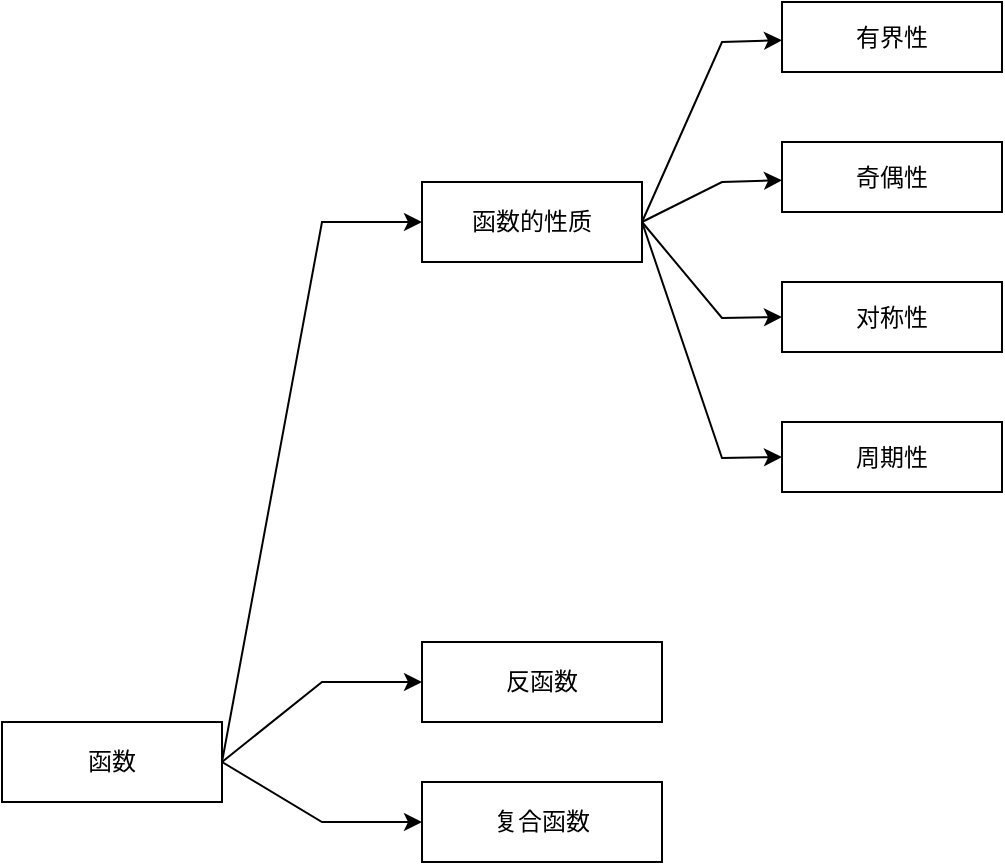 <mxfile>
    <diagram id="OBP48QAiFmIXn9jOLmE4" name="第 1 页">
        <mxGraphModel dx="1253" dy="2065" grid="1" gridSize="10" guides="1" tooltips="1" connect="1" arrows="1" fold="1" page="1" pageScale="1" pageWidth="827" pageHeight="1169" math="0" shadow="0">
            <root>
                <mxCell id="0"/>
                <mxCell id="1" parent="0"/>
                <mxCell id="4" value="" style="edgeStyle=none;html=1;entryX=0;entryY=0.5;entryDx=0;entryDy=0;rounded=0;exitX=1;exitY=0.5;exitDx=0;exitDy=0;" parent="1" source="2" target="3" edge="1">
                    <mxGeometry relative="1" as="geometry">
                        <Array as="points">
                            <mxPoint x="190" y="-170"/>
                        </Array>
                    </mxGeometry>
                </mxCell>
                <mxCell id="18" value="" style="edgeStyle=none;rounded=0;html=1;exitX=1;exitY=0.5;exitDx=0;exitDy=0;entryX=0;entryY=0.5;entryDx=0;entryDy=0;" parent="1" source="2" target="17" edge="1">
                    <mxGeometry relative="1" as="geometry">
                        <Array as="points">
                            <mxPoint x="190" y="60"/>
                        </Array>
                    </mxGeometry>
                </mxCell>
                <mxCell id="20" style="edgeStyle=none;rounded=0;html=1;entryX=0;entryY=0.5;entryDx=0;entryDy=0;exitX=1;exitY=0.5;exitDx=0;exitDy=0;" parent="1" source="2" target="19" edge="1">
                    <mxGeometry relative="1" as="geometry">
                        <Array as="points">
                            <mxPoint x="190" y="130"/>
                        </Array>
                    </mxGeometry>
                </mxCell>
                <mxCell id="2" value="函数" style="whiteSpace=wrap;html=1;" parent="1" vertex="1">
                    <mxGeometry x="30" y="80" width="110" height="40" as="geometry"/>
                </mxCell>
                <mxCell id="8" value="" style="edgeStyle=none;rounded=0;html=1;exitX=1;exitY=0.5;exitDx=0;exitDy=0;" parent="1" source="3" target="7" edge="1">
                    <mxGeometry relative="1" as="geometry">
                        <Array as="points">
                            <mxPoint x="390" y="-260"/>
                        </Array>
                    </mxGeometry>
                </mxCell>
                <mxCell id="12" value="" style="edgeStyle=none;rounded=0;html=1;exitX=1;exitY=0.5;exitDx=0;exitDy=0;" parent="1" source="3" target="9" edge="1">
                    <mxGeometry relative="1" as="geometry">
                        <Array as="points">
                            <mxPoint x="390" y="-190"/>
                        </Array>
                    </mxGeometry>
                </mxCell>
                <mxCell id="14" value="" style="edgeStyle=none;rounded=0;html=1;exitX=1;exitY=0.5;exitDx=0;exitDy=0;entryX=0;entryY=0.5;entryDx=0;entryDy=0;" parent="1" source="3" target="13" edge="1">
                    <mxGeometry relative="1" as="geometry">
                        <Array as="points">
                            <mxPoint x="390" y="-122"/>
                        </Array>
                    </mxGeometry>
                </mxCell>
                <mxCell id="16" value="" style="edgeStyle=none;rounded=0;html=1;exitX=1;exitY=0.5;exitDx=0;exitDy=0;entryX=0;entryY=0.5;entryDx=0;entryDy=0;" parent="1" source="3" target="15" edge="1">
                    <mxGeometry relative="1" as="geometry">
                        <Array as="points">
                            <mxPoint x="390" y="-52"/>
                        </Array>
                    </mxGeometry>
                </mxCell>
                <mxCell id="3" value="函数的性质" style="whiteSpace=wrap;html=1;" parent="1" vertex="1">
                    <mxGeometry x="240" y="-190" width="110" height="40" as="geometry"/>
                </mxCell>
                <mxCell id="7" value="有界性" style="whiteSpace=wrap;html=1;" parent="1" vertex="1">
                    <mxGeometry x="420" y="-280" width="110" height="35" as="geometry"/>
                </mxCell>
                <mxCell id="9" value="奇偶性" style="whiteSpace=wrap;html=1;" parent="1" vertex="1">
                    <mxGeometry x="420" y="-210" width="110" height="35" as="geometry"/>
                </mxCell>
                <mxCell id="13" value="对称性" style="whiteSpace=wrap;html=1;" parent="1" vertex="1">
                    <mxGeometry x="420" y="-140" width="110" height="35" as="geometry"/>
                </mxCell>
                <mxCell id="15" value="周期性" style="whiteSpace=wrap;html=1;" parent="1" vertex="1">
                    <mxGeometry x="420" y="-70" width="110" height="35" as="geometry"/>
                </mxCell>
                <mxCell id="17" value="反函数" style="whiteSpace=wrap;html=1;" parent="1" vertex="1">
                    <mxGeometry x="240" y="40" width="120" height="40" as="geometry"/>
                </mxCell>
                <mxCell id="19" value="复合函数" style="whiteSpace=wrap;html=1;" parent="1" vertex="1">
                    <mxGeometry x="240" y="110" width="120" height="40" as="geometry"/>
                </mxCell>
            </root>
        </mxGraphModel>
    </diagram>
</mxfile>